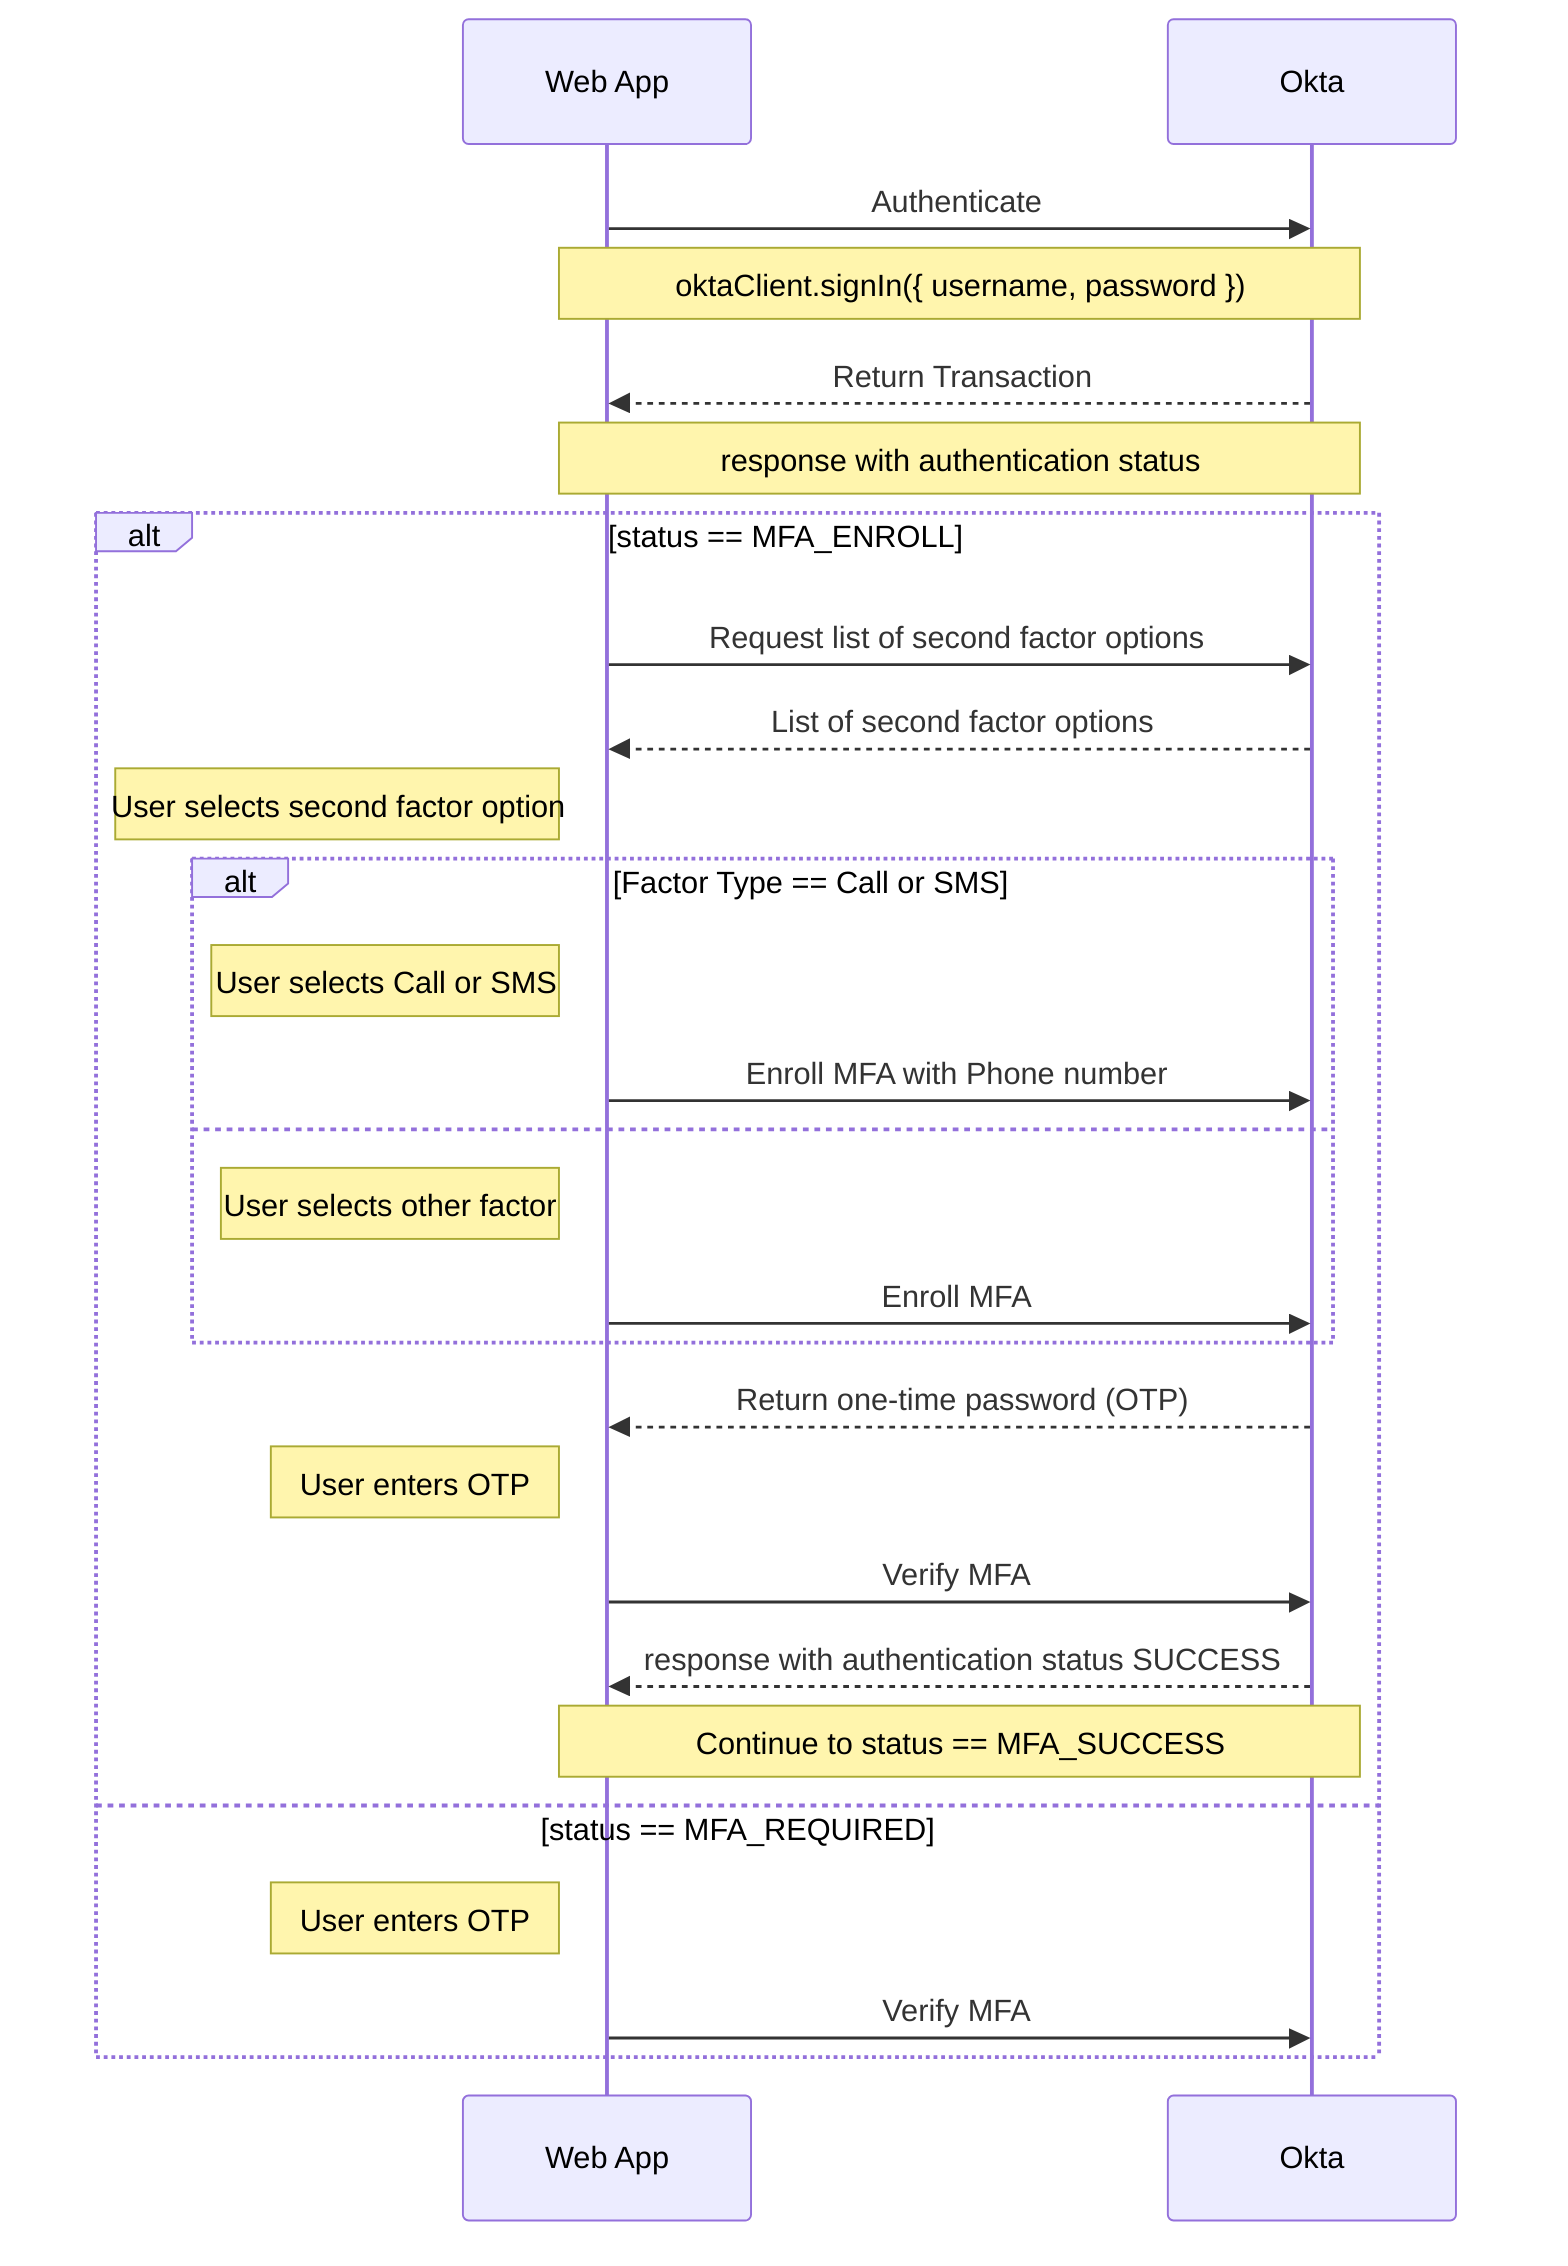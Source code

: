 sequenceDiagram
  participant W as Web App
  participant O as Okta
  W->>O: Authenticate
  Note over W,O: oktaClient.signIn({ username, password })
  O-->>W: Return Transaction
  Note over W,O: response with authentication status
  alt status == MFA_ENROLL
    W->>O: Request list of second factor options
    O-->>W: List of second factor options
      Note left of W: User selects second factor option
      alt Factor Type == Call or SMS
        Note left of W: User selects Call or SMS
        W->>O: Enroll MFA with Phone number
      else
        Note left of W: User selects other factor
        W->>O: Enroll MFA
      end
    O-->>W: Return one-time password (OTP)
    Note left of W: User enters OTP
    W->>O: Verify MFA
    O-->>W: response with authentication status SUCCESS
    Note over O,W: Continue to status == MFA_SUCCESS
  else status == MFA_REQUIRED
      Note left of W: User enters OTP
      W->>O: Verify MFA
  end